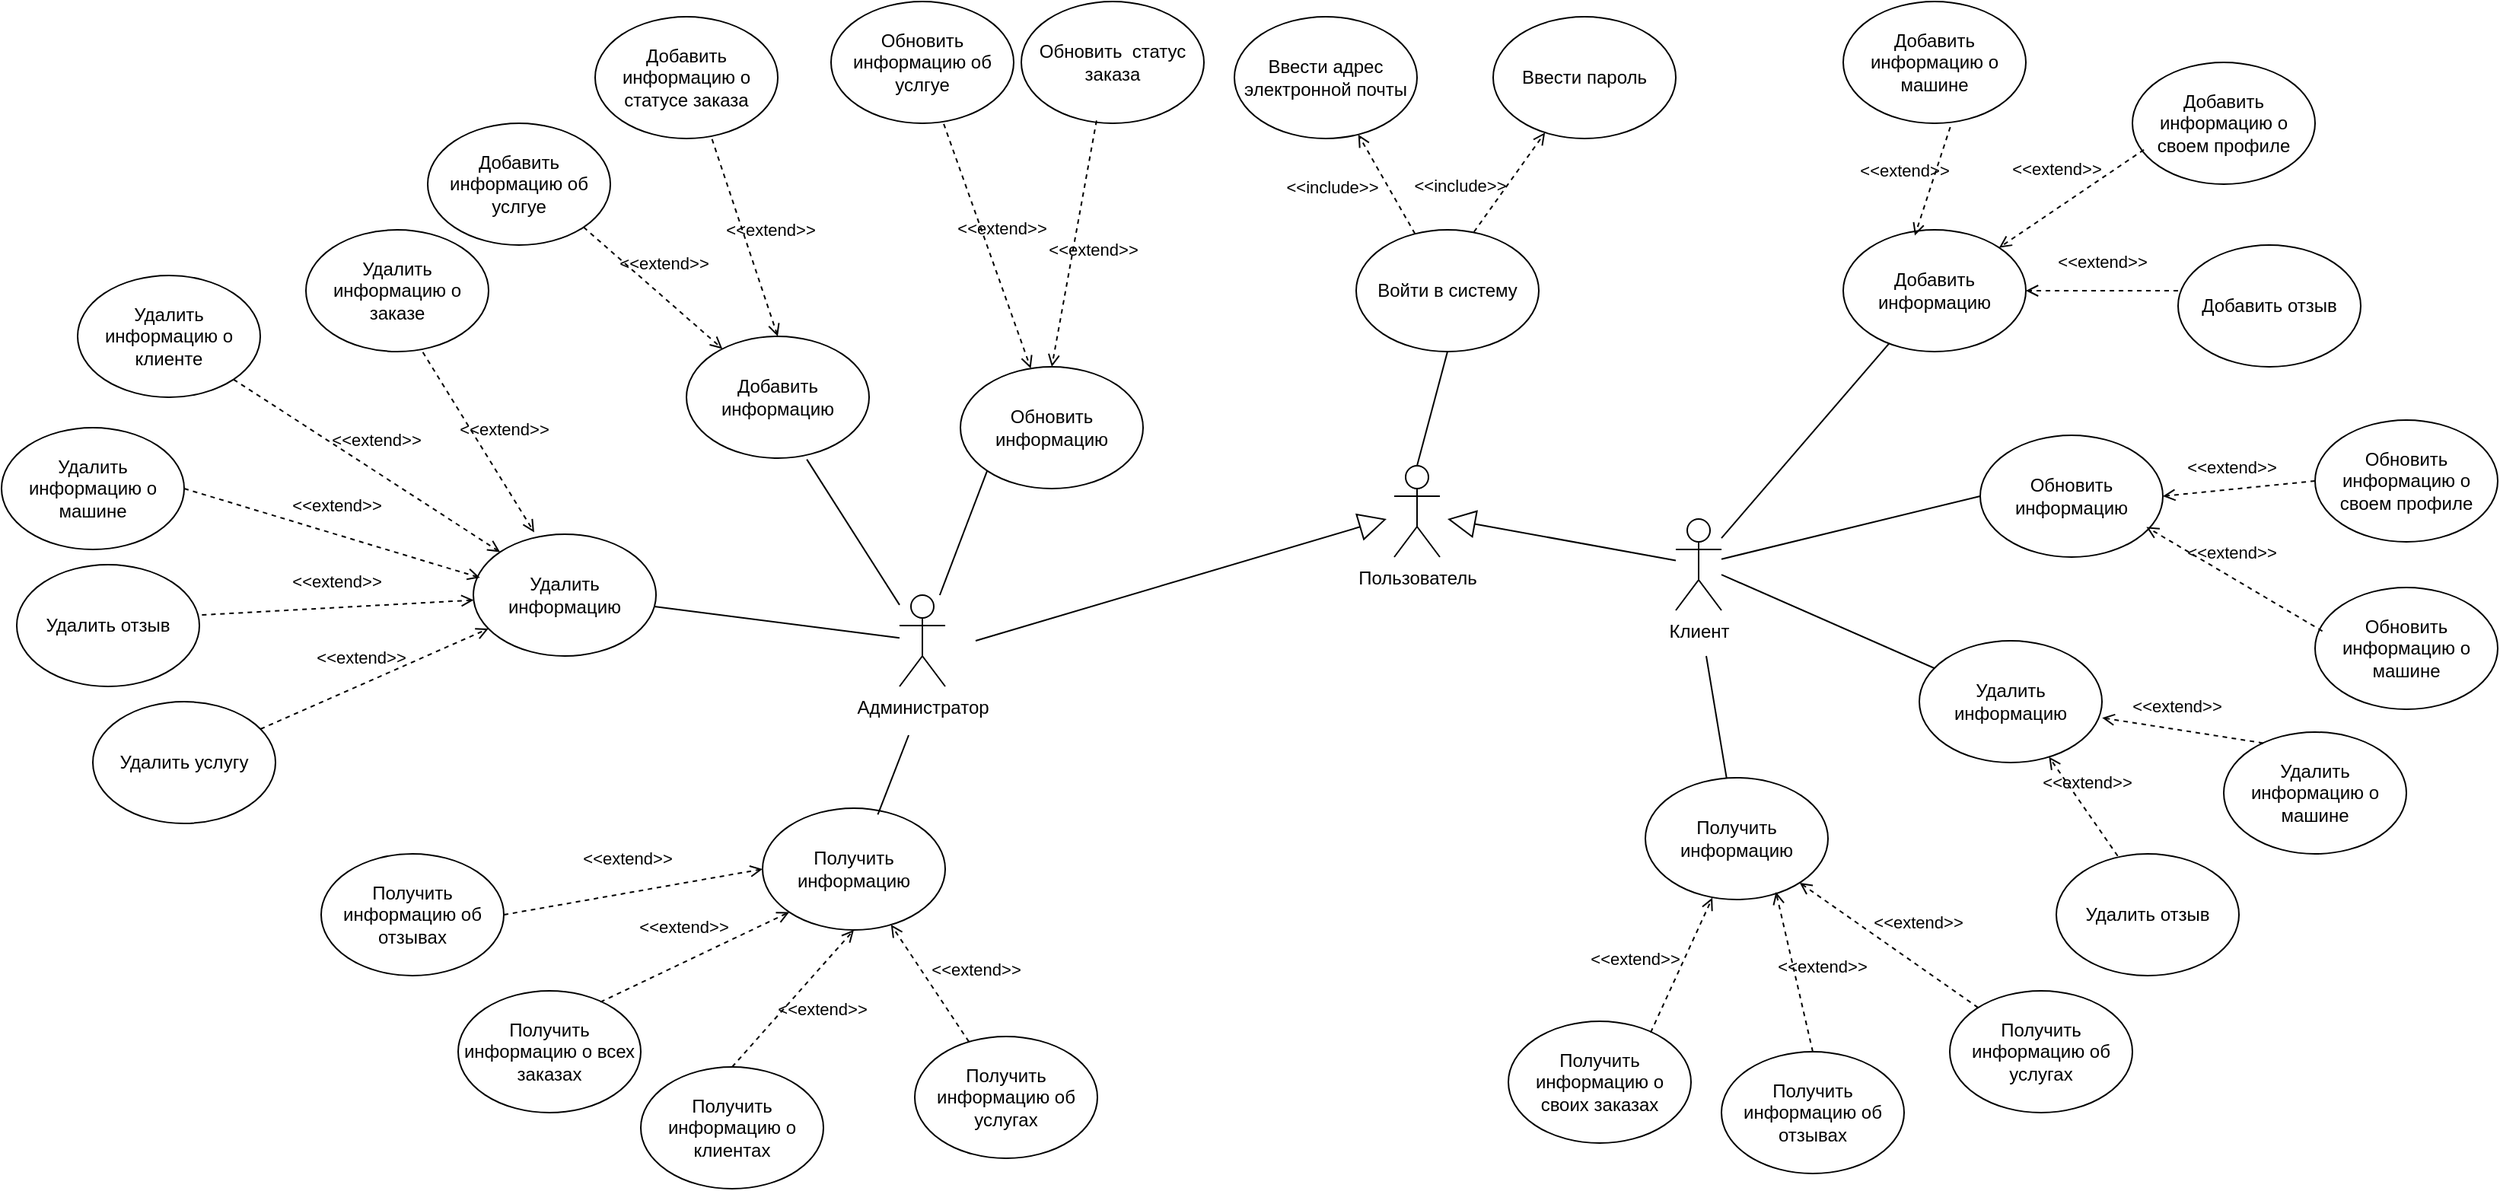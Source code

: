 <mxfile version="26.2.13">
  <diagram name="Страница — 1" id="2VasHox1lgphQIR1O_UY">
    <mxGraphModel dx="1780" dy="1059" grid="0" gridSize="10" guides="1" tooltips="1" connect="1" arrows="1" fold="1" page="1" pageScale="1" pageWidth="3300" pageHeight="4681" math="0" shadow="0">
      <root>
        <mxCell id="0" />
        <mxCell id="1" parent="0" />
        <mxCell id="fnvzzZn7yNRyyIZnE1CO-1" style="rounded=0;orthogonalLoop=1;jettySize=auto;html=1;entryX=0;entryY=1;entryDx=0;entryDy=0;endArrow=none;startFill=0;" edge="1" parent="1" source="fnvzzZn7yNRyyIZnE1CO-2" target="fnvzzZn7yNRyyIZnE1CO-69">
          <mxGeometry relative="1" as="geometry" />
        </mxCell>
        <mxCell id="fnvzzZn7yNRyyIZnE1CO-2" value="Администратор" style="shape=umlActor;verticalLabelPosition=bottom;verticalAlign=top;html=1;outlineConnect=0;" vertex="1" parent="1">
          <mxGeometry x="750" y="790" width="30" height="60" as="geometry" />
        </mxCell>
        <mxCell id="fnvzzZn7yNRyyIZnE1CO-3" style="rounded=0;orthogonalLoop=1;jettySize=auto;html=1;endArrow=none;startFill=0;entryX=0;entryY=0.5;entryDx=0;entryDy=0;" edge="1" parent="1" source="fnvzzZn7yNRyyIZnE1CO-7" target="fnvzzZn7yNRyyIZnE1CO-12">
          <mxGeometry relative="1" as="geometry">
            <mxPoint x="1450" y="770" as="targetPoint" />
          </mxGeometry>
        </mxCell>
        <mxCell id="fnvzzZn7yNRyyIZnE1CO-4" style="rounded=0;orthogonalLoop=1;jettySize=auto;html=1;endArrow=none;startFill=0;" edge="1" parent="1" target="fnvzzZn7yNRyyIZnE1CO-15">
          <mxGeometry relative="1" as="geometry">
            <mxPoint x="1280" y="830" as="sourcePoint" />
          </mxGeometry>
        </mxCell>
        <mxCell id="fnvzzZn7yNRyyIZnE1CO-5" style="rounded=0;orthogonalLoop=1;jettySize=auto;html=1;endArrow=none;startFill=0;" edge="1" parent="1" source="fnvzzZn7yNRyyIZnE1CO-7" target="fnvzzZn7yNRyyIZnE1CO-14">
          <mxGeometry relative="1" as="geometry" />
        </mxCell>
        <mxCell id="fnvzzZn7yNRyyIZnE1CO-6" style="rounded=0;orthogonalLoop=1;jettySize=auto;html=1;endArrow=none;startFill=0;" edge="1" parent="1" source="fnvzzZn7yNRyyIZnE1CO-7" target="fnvzzZn7yNRyyIZnE1CO-13">
          <mxGeometry relative="1" as="geometry" />
        </mxCell>
        <mxCell id="fnvzzZn7yNRyyIZnE1CO-7" value="Клиент" style="shape=umlActor;verticalLabelPosition=bottom;verticalAlign=top;html=1;outlineConnect=0;allowArrows=1;" vertex="1" parent="1">
          <mxGeometry x="1260" y="740" width="30" height="60" as="geometry" />
        </mxCell>
        <mxCell id="fnvzzZn7yNRyyIZnE1CO-8" style="rounded=0;orthogonalLoop=1;jettySize=auto;html=1;exitX=0.5;exitY=0;exitDx=0;exitDy=0;exitPerimeter=0;entryX=0.5;entryY=1;entryDx=0;entryDy=0;endArrow=none;startFill=0;" edge="1" parent="1" source="fnvzzZn7yNRyyIZnE1CO-9" target="fnvzzZn7yNRyyIZnE1CO-24">
          <mxGeometry relative="1" as="geometry" />
        </mxCell>
        <mxCell id="fnvzzZn7yNRyyIZnE1CO-9" value="Пользователь" style="shape=umlActor;verticalLabelPosition=bottom;verticalAlign=top;html=1;outlineConnect=0;" vertex="1" parent="1">
          <mxGeometry x="1075" y="705" width="30" height="60" as="geometry" />
        </mxCell>
        <mxCell id="fnvzzZn7yNRyyIZnE1CO-10" value="" style="endArrow=block;endSize=16;endFill=0;html=1;rounded=0;" edge="1" parent="1">
          <mxGeometry width="160" relative="1" as="geometry">
            <mxPoint x="800" y="820" as="sourcePoint" />
            <mxPoint x="1070" y="740" as="targetPoint" />
          </mxGeometry>
        </mxCell>
        <mxCell id="fnvzzZn7yNRyyIZnE1CO-11" value="" style="endArrow=block;endSize=16;endFill=0;html=1;rounded=0;" edge="1" parent="1" source="fnvzzZn7yNRyyIZnE1CO-7">
          <mxGeometry width="160" relative="1" as="geometry">
            <mxPoint x="1180" y="840" as="sourcePoint" />
            <mxPoint x="1110" y="740" as="targetPoint" />
          </mxGeometry>
        </mxCell>
        <mxCell id="fnvzzZn7yNRyyIZnE1CO-12" value="Обновить информацию" style="ellipse;whiteSpace=wrap;html=1;" vertex="1" parent="1">
          <mxGeometry x="1460" y="685" width="120" height="80" as="geometry" />
        </mxCell>
        <mxCell id="fnvzzZn7yNRyyIZnE1CO-13" value="Удалить информацию" style="ellipse;whiteSpace=wrap;html=1;" vertex="1" parent="1">
          <mxGeometry x="1420" y="820" width="120" height="80" as="geometry" />
        </mxCell>
        <mxCell id="fnvzzZn7yNRyyIZnE1CO-14" value="Добавить информацию" style="ellipse;whiteSpace=wrap;html=1;" vertex="1" parent="1">
          <mxGeometry x="1370" y="550" width="120" height="80" as="geometry" />
        </mxCell>
        <mxCell id="fnvzzZn7yNRyyIZnE1CO-15" value="Получить информацию" style="ellipse;whiteSpace=wrap;html=1;" vertex="1" parent="1">
          <mxGeometry x="1240" y="910" width="120" height="80" as="geometry" />
        </mxCell>
        <mxCell id="fnvzzZn7yNRyyIZnE1CO-16" value="&amp;lt;&amp;lt;extend&amp;gt;&amp;gt;" style="html=1;verticalAlign=bottom;labelBackgroundColor=none;endArrow=open;endFill=0;dashed=1;rounded=0;" edge="1" parent="1" source="fnvzzZn7yNRyyIZnE1CO-17" target="fnvzzZn7yNRyyIZnE1CO-15">
          <mxGeometry x="-0.172" y="-16" width="160" relative="1" as="geometry">
            <mxPoint x="1390" y="1080" as="sourcePoint" />
            <mxPoint x="1390" y="1120" as="targetPoint" />
            <mxPoint as="offset" />
          </mxGeometry>
        </mxCell>
        <mxCell id="fnvzzZn7yNRyyIZnE1CO-17" value="Получить информацию об услугах" style="ellipse;whiteSpace=wrap;html=1;" vertex="1" parent="1">
          <mxGeometry x="1440" y="1050" width="120" height="80" as="geometry" />
        </mxCell>
        <mxCell id="fnvzzZn7yNRyyIZnE1CO-18" value="Получить информацию об отзывах" style="ellipse;whiteSpace=wrap;html=1;" vertex="1" parent="1">
          <mxGeometry x="1290" y="1090" width="120" height="80" as="geometry" />
        </mxCell>
        <mxCell id="fnvzzZn7yNRyyIZnE1CO-19" value="&amp;lt;&amp;lt;extend&amp;gt;&amp;gt;" style="html=1;verticalAlign=bottom;labelBackgroundColor=none;endArrow=open;endFill=0;dashed=1;rounded=0;exitX=0.5;exitY=0;exitDx=0;exitDy=0;entryX=0.715;entryY=0.938;entryDx=0;entryDy=0;entryPerimeter=0;" edge="1" parent="1" source="fnvzzZn7yNRyyIZnE1CO-18" target="fnvzzZn7yNRyyIZnE1CO-15">
          <mxGeometry x="-0.172" y="-16" width="160" relative="1" as="geometry">
            <mxPoint x="1460" y="1068" as="sourcePoint" />
            <mxPoint x="1340" y="1013" as="targetPoint" />
            <mxPoint as="offset" />
          </mxGeometry>
        </mxCell>
        <mxCell id="fnvzzZn7yNRyyIZnE1CO-20" value="Получить информацию о своих заказах" style="ellipse;whiteSpace=wrap;html=1;" vertex="1" parent="1">
          <mxGeometry x="1150" y="1070" width="120" height="80" as="geometry" />
        </mxCell>
        <mxCell id="fnvzzZn7yNRyyIZnE1CO-21" value="&amp;lt;&amp;lt;extend&amp;gt;&amp;gt;" style="html=1;verticalAlign=bottom;labelBackgroundColor=none;endArrow=open;endFill=0;dashed=1;rounded=0;exitX=0.779;exitY=0.092;exitDx=0;exitDy=0;entryX=0.367;entryY=0.985;entryDx=0;entryDy=0;entryPerimeter=0;exitPerimeter=0;" edge="1" parent="1" source="fnvzzZn7yNRyyIZnE1CO-20" target="fnvzzZn7yNRyyIZnE1CO-15">
          <mxGeometry x="-0.338" y="26" width="160" relative="1" as="geometry">
            <mxPoint x="1360" y="1110" as="sourcePoint" />
            <mxPoint x="1316" y="1025" as="targetPoint" />
            <mxPoint y="1" as="offset" />
          </mxGeometry>
        </mxCell>
        <mxCell id="fnvzzZn7yNRyyIZnE1CO-22" value="Добавить информацию о машине" style="ellipse;whiteSpace=wrap;html=1;" vertex="1" parent="1">
          <mxGeometry x="1370" y="400" width="120" height="80" as="geometry" />
        </mxCell>
        <mxCell id="fnvzzZn7yNRyyIZnE1CO-23" value="Добавить информацию о своем профиле" style="ellipse;whiteSpace=wrap;html=1;" vertex="1" parent="1">
          <mxGeometry x="1560" y="440" width="120" height="80" as="geometry" />
        </mxCell>
        <mxCell id="fnvzzZn7yNRyyIZnE1CO-24" value="Войти в систему" style="ellipse;whiteSpace=wrap;html=1;" vertex="1" parent="1">
          <mxGeometry x="1050" y="550" width="120" height="80" as="geometry" />
        </mxCell>
        <mxCell id="fnvzzZn7yNRyyIZnE1CO-25" value="Ввести пароль" style="ellipse;whiteSpace=wrap;html=1;" vertex="1" parent="1">
          <mxGeometry x="1140" y="410" width="120" height="80" as="geometry" />
        </mxCell>
        <mxCell id="fnvzzZn7yNRyyIZnE1CO-26" value="Ввести адрес электронной почты" style="ellipse;whiteSpace=wrap;html=1;" vertex="1" parent="1">
          <mxGeometry x="970" y="410" width="120" height="80" as="geometry" />
        </mxCell>
        <mxCell id="fnvzzZn7yNRyyIZnE1CO-27" value="&amp;lt;&amp;lt;include&amp;gt;&amp;gt;" style="html=1;verticalAlign=bottom;labelBackgroundColor=none;endArrow=open;endFill=0;dashed=1;rounded=0;exitX=0.645;exitY=0.017;exitDx=0;exitDy=0;exitPerimeter=0;" edge="1" parent="1" source="fnvzzZn7yNRyyIZnE1CO-24" target="fnvzzZn7yNRyyIZnE1CO-25">
          <mxGeometry x="-0.685" y="20" width="160" relative="1" as="geometry">
            <mxPoint x="880" y="545" as="sourcePoint" />
            <mxPoint x="1040" y="545" as="targetPoint" />
            <mxPoint as="offset" />
          </mxGeometry>
        </mxCell>
        <mxCell id="fnvzzZn7yNRyyIZnE1CO-28" value="&amp;lt;&amp;lt;include&amp;gt;&amp;gt;" style="html=1;verticalAlign=bottom;labelBackgroundColor=none;endArrow=open;endFill=0;dashed=1;rounded=0;" edge="1" parent="1" source="fnvzzZn7yNRyyIZnE1CO-24" target="fnvzzZn7yNRyyIZnE1CO-26">
          <mxGeometry x="0.217" y="37" width="160" relative="1" as="geometry">
            <mxPoint x="971" y="375" as="sourcePoint" />
            <mxPoint x="1060" y="425" as="targetPoint" />
            <mxPoint as="offset" />
          </mxGeometry>
        </mxCell>
        <mxCell id="fnvzzZn7yNRyyIZnE1CO-29" value="&amp;lt;&amp;lt;extend&amp;gt;&amp;gt;" style="html=1;verticalAlign=bottom;labelBackgroundColor=none;endArrow=open;endFill=0;dashed=1;rounded=0;exitX=0.586;exitY=1.031;exitDx=0;exitDy=0;exitPerimeter=0;entryX=0.392;entryY=0.047;entryDx=0;entryDy=0;entryPerimeter=0;" edge="1" parent="1" source="fnvzzZn7yNRyyIZnE1CO-22" target="fnvzzZn7yNRyyIZnE1CO-14">
          <mxGeometry x="0.202" y="-17" width="160" relative="1" as="geometry">
            <mxPoint x="1562" y="730" as="sourcePoint" />
            <mxPoint x="1460" y="650" as="targetPoint" />
            <mxPoint as="offset" />
          </mxGeometry>
        </mxCell>
        <mxCell id="fnvzzZn7yNRyyIZnE1CO-30" value="&amp;lt;&amp;lt;extend&amp;gt;&amp;gt;" style="html=1;verticalAlign=bottom;labelBackgroundColor=none;endArrow=open;endFill=0;dashed=1;rounded=0;exitX=0.063;exitY=0.717;exitDx=0;exitDy=0;exitPerimeter=0;entryX=1;entryY=0;entryDx=0;entryDy=0;" edge="1" parent="1" source="fnvzzZn7yNRyyIZnE1CO-23" target="fnvzzZn7yNRyyIZnE1CO-14">
          <mxGeometry x="0.051" y="-13" width="160" relative="1" as="geometry">
            <mxPoint x="1450" y="492" as="sourcePoint" />
            <mxPoint x="1427" y="564" as="targetPoint" />
            <mxPoint y="-1" as="offset" />
          </mxGeometry>
        </mxCell>
        <mxCell id="fnvzzZn7yNRyyIZnE1CO-31" value="Добавить отзыв" style="ellipse;whiteSpace=wrap;html=1;" vertex="1" parent="1">
          <mxGeometry x="1590" y="560" width="120" height="80" as="geometry" />
        </mxCell>
        <mxCell id="fnvzzZn7yNRyyIZnE1CO-32" value="&amp;lt;&amp;lt;extend&amp;gt;&amp;gt;" style="html=1;verticalAlign=bottom;labelBackgroundColor=none;endArrow=open;endFill=0;dashed=1;rounded=0;exitX=0;exitY=0.375;exitDx=0;exitDy=0;exitPerimeter=0;entryX=1;entryY=0.5;entryDx=0;entryDy=0;" edge="1" parent="1" source="fnvzzZn7yNRyyIZnE1CO-31" target="fnvzzZn7yNRyyIZnE1CO-14">
          <mxGeometry y="-10" width="160" relative="1" as="geometry">
            <mxPoint x="1578" y="507" as="sourcePoint" />
            <mxPoint x="1482" y="572" as="targetPoint" />
            <mxPoint as="offset" />
          </mxGeometry>
        </mxCell>
        <mxCell id="fnvzzZn7yNRyyIZnE1CO-33" value="Обновить информацию о своем профиле" style="ellipse;whiteSpace=wrap;html=1;" vertex="1" parent="1">
          <mxGeometry x="1680" y="675" width="120" height="80" as="geometry" />
        </mxCell>
        <mxCell id="fnvzzZn7yNRyyIZnE1CO-34" value="&amp;lt;&amp;lt;extend&amp;gt;&amp;gt;" style="html=1;verticalAlign=bottom;labelBackgroundColor=none;endArrow=open;endFill=0;dashed=1;rounded=0;exitX=0;exitY=0.5;exitDx=0;exitDy=0;entryX=1;entryY=0.5;entryDx=0;entryDy=0;" edge="1" parent="1" source="fnvzzZn7yNRyyIZnE1CO-33" target="fnvzzZn7yNRyyIZnE1CO-12">
          <mxGeometry x="0.098" y="-6" width="160" relative="1" as="geometry">
            <mxPoint x="1620" y="635" as="sourcePoint" />
            <mxPoint x="1597" y="707" as="targetPoint" />
            <mxPoint as="offset" />
          </mxGeometry>
        </mxCell>
        <mxCell id="fnvzzZn7yNRyyIZnE1CO-35" value="Обновить информацию о машине" style="ellipse;whiteSpace=wrap;html=1;" vertex="1" parent="1">
          <mxGeometry x="1680" y="785" width="120" height="80" as="geometry" />
        </mxCell>
        <mxCell id="fnvzzZn7yNRyyIZnE1CO-36" value="&amp;lt;&amp;lt;extend&amp;gt;&amp;gt;" style="html=1;verticalAlign=bottom;labelBackgroundColor=none;endArrow=open;endFill=0;dashed=1;rounded=0;exitX=0.04;exitY=0.358;exitDx=0;exitDy=0;entryX=0.91;entryY=0.753;entryDx=0;entryDy=0;exitPerimeter=0;entryPerimeter=0;" edge="1" parent="1" source="fnvzzZn7yNRyyIZnE1CO-35" target="fnvzzZn7yNRyyIZnE1CO-12">
          <mxGeometry x="0.098" y="-6" width="160" relative="1" as="geometry">
            <mxPoint x="1690" y="725" as="sourcePoint" />
            <mxPoint x="1590" y="735" as="targetPoint" />
            <mxPoint as="offset" />
          </mxGeometry>
        </mxCell>
        <mxCell id="fnvzzZn7yNRyyIZnE1CO-37" value="Удалить отзыв" style="ellipse;whiteSpace=wrap;html=1;" vertex="1" parent="1">
          <mxGeometry x="1510" y="960" width="120" height="80" as="geometry" />
        </mxCell>
        <mxCell id="fnvzzZn7yNRyyIZnE1CO-38" value="Удалить информацию о машине" style="ellipse;whiteSpace=wrap;html=1;" vertex="1" parent="1">
          <mxGeometry x="1620" y="880" width="120" height="80" as="geometry" />
        </mxCell>
        <mxCell id="fnvzzZn7yNRyyIZnE1CO-39" value="&amp;lt;&amp;lt;extend&amp;gt;&amp;gt;" style="html=1;verticalAlign=bottom;labelBackgroundColor=none;endArrow=open;endFill=0;dashed=1;rounded=0;exitX=0.336;exitY=0.017;exitDx=0;exitDy=0;exitPerimeter=0;" edge="1" parent="1" source="fnvzzZn7yNRyyIZnE1CO-37" target="fnvzzZn7yNRyyIZnE1CO-13">
          <mxGeometry x="0.098" y="-6" width="160" relative="1" as="geometry">
            <mxPoint x="1725" y="869" as="sourcePoint" />
            <mxPoint x="1609" y="800" as="targetPoint" />
            <mxPoint as="offset" />
          </mxGeometry>
        </mxCell>
        <mxCell id="fnvzzZn7yNRyyIZnE1CO-40" value="&amp;lt;&amp;lt;extend&amp;gt;&amp;gt;" style="html=1;verticalAlign=bottom;labelBackgroundColor=none;endArrow=open;endFill=0;dashed=1;rounded=0;exitX=0.216;exitY=0.09;exitDx=0;exitDy=0;entryX=1.001;entryY=0.633;entryDx=0;entryDy=0;exitPerimeter=0;entryPerimeter=0;" edge="1" parent="1" source="fnvzzZn7yNRyyIZnE1CO-38" target="fnvzzZn7yNRyyIZnE1CO-13">
          <mxGeometry x="0.098" y="-6" width="160" relative="1" as="geometry">
            <mxPoint x="1686" y="949" as="sourcePoint" />
            <mxPoint x="1570" y="880" as="targetPoint" />
            <mxPoint as="offset" />
          </mxGeometry>
        </mxCell>
        <mxCell id="fnvzzZn7yNRyyIZnE1CO-41" value="Добавить информацию" style="ellipse;whiteSpace=wrap;html=1;" vertex="1" parent="1">
          <mxGeometry x="610" y="620" width="120" height="80" as="geometry" />
        </mxCell>
        <mxCell id="fnvzzZn7yNRyyIZnE1CO-42" value="Получить информацию" style="ellipse;whiteSpace=wrap;html=1;" vertex="1" parent="1">
          <mxGeometry x="660" y="930" width="120" height="80" as="geometry" />
        </mxCell>
        <mxCell id="fnvzzZn7yNRyyIZnE1CO-43" value="&amp;lt;&amp;lt;extend&amp;gt;&amp;gt;" style="html=1;verticalAlign=bottom;labelBackgroundColor=none;endArrow=open;endFill=0;dashed=1;rounded=0;" edge="1" parent="1" source="fnvzzZn7yNRyyIZnE1CO-44" target="fnvzzZn7yNRyyIZnE1CO-42">
          <mxGeometry x="-0.355" y="-25" width="160" relative="1" as="geometry">
            <mxPoint x="700" y="1270" as="sourcePoint" />
            <mxPoint x="700" y="1310" as="targetPoint" />
            <mxPoint as="offset" />
          </mxGeometry>
        </mxCell>
        <mxCell id="fnvzzZn7yNRyyIZnE1CO-44" value="Получить информацию об услугах" style="ellipse;whiteSpace=wrap;html=1;" vertex="1" parent="1">
          <mxGeometry x="760" y="1080" width="120" height="80" as="geometry" />
        </mxCell>
        <mxCell id="fnvzzZn7yNRyyIZnE1CO-45" value="Получить информацию о клиентах" style="ellipse;whiteSpace=wrap;html=1;" vertex="1" parent="1">
          <mxGeometry x="580" y="1100" width="120" height="80" as="geometry" />
        </mxCell>
        <mxCell id="fnvzzZn7yNRyyIZnE1CO-46" value="&amp;lt;&amp;lt;extend&amp;gt;&amp;gt;" style="html=1;verticalAlign=bottom;labelBackgroundColor=none;endArrow=open;endFill=0;dashed=1;rounded=0;exitX=0.5;exitY=0;exitDx=0;exitDy=0;entryX=0.5;entryY=1;entryDx=0;entryDy=0;" edge="1" parent="1" source="fnvzzZn7yNRyyIZnE1CO-45" target="fnvzzZn7yNRyyIZnE1CO-42">
          <mxGeometry x="0.005" y="-25" width="160" relative="1" as="geometry">
            <mxPoint x="770" y="1258" as="sourcePoint" />
            <mxPoint x="650" y="1203" as="targetPoint" />
            <mxPoint as="offset" />
          </mxGeometry>
        </mxCell>
        <mxCell id="fnvzzZn7yNRyyIZnE1CO-47" value="Получить информацию о всех заказах" style="ellipse;whiteSpace=wrap;html=1;" vertex="1" parent="1">
          <mxGeometry x="460" y="1050" width="120" height="80" as="geometry" />
        </mxCell>
        <mxCell id="fnvzzZn7yNRyyIZnE1CO-48" value="&amp;lt;&amp;lt;extend&amp;gt;&amp;gt;" style="html=1;verticalAlign=bottom;labelBackgroundColor=none;endArrow=open;endFill=0;dashed=1;rounded=0;exitX=0.779;exitY=0.092;exitDx=0;exitDy=0;entryX=0;entryY=1;entryDx=0;entryDy=0;exitPerimeter=0;" edge="1" parent="1" source="fnvzzZn7yNRyyIZnE1CO-47" target="fnvzzZn7yNRyyIZnE1CO-42">
          <mxGeometry x="-0.018" y="14" width="160" relative="1" as="geometry">
            <mxPoint x="670" y="1300" as="sourcePoint" />
            <mxPoint x="626" y="1215" as="targetPoint" />
            <mxPoint y="1" as="offset" />
          </mxGeometry>
        </mxCell>
        <mxCell id="fnvzzZn7yNRyyIZnE1CO-49" style="rounded=0;orthogonalLoop=1;jettySize=auto;html=1;entryX=0.631;entryY=0.053;entryDx=0;entryDy=0;entryPerimeter=0;endArrow=none;startFill=0;" edge="1" parent="1" target="fnvzzZn7yNRyyIZnE1CO-42">
          <mxGeometry relative="1" as="geometry">
            <mxPoint x="756" y="882" as="sourcePoint" />
          </mxGeometry>
        </mxCell>
        <mxCell id="fnvzzZn7yNRyyIZnE1CO-50" value="Получить информацию об отзывах" style="ellipse;whiteSpace=wrap;html=1;" vertex="1" parent="1">
          <mxGeometry x="370" y="960" width="120" height="80" as="geometry" />
        </mxCell>
        <mxCell id="fnvzzZn7yNRyyIZnE1CO-51" value="&amp;lt;&amp;lt;extend&amp;gt;&amp;gt;" style="html=1;verticalAlign=bottom;labelBackgroundColor=none;endArrow=open;endFill=0;dashed=1;rounded=0;exitX=1;exitY=0.5;exitDx=0;exitDy=0;entryX=0;entryY=0.5;entryDx=0;entryDy=0;" edge="1" parent="1" source="fnvzzZn7yNRyyIZnE1CO-50" target="fnvzzZn7yNRyyIZnE1CO-42">
          <mxGeometry x="-0.018" y="14" width="160" relative="1" as="geometry">
            <mxPoint x="500" y="1020" as="sourcePoint" />
            <mxPoint x="611" y="976" as="targetPoint" />
            <mxPoint y="1" as="offset" />
          </mxGeometry>
        </mxCell>
        <mxCell id="fnvzzZn7yNRyyIZnE1CO-52" style="rounded=0;orthogonalLoop=1;jettySize=auto;html=1;endArrow=none;startFill=0;" edge="1" parent="1" source="fnvzzZn7yNRyyIZnE1CO-2" target="fnvzzZn7yNRyyIZnE1CO-53">
          <mxGeometry relative="1" as="geometry">
            <mxPoint x="579.64" y="790" as="targetPoint" />
          </mxGeometry>
        </mxCell>
        <mxCell id="fnvzzZn7yNRyyIZnE1CO-53" value="Удалить информацию" style="ellipse;whiteSpace=wrap;html=1;" vertex="1" parent="1">
          <mxGeometry x="470" y="750" width="120" height="80" as="geometry" />
        </mxCell>
        <mxCell id="fnvzzZn7yNRyyIZnE1CO-54" value="Удалить отзыв" style="ellipse;whiteSpace=wrap;html=1;" vertex="1" parent="1">
          <mxGeometry x="170" y="770" width="120" height="80" as="geometry" />
        </mxCell>
        <mxCell id="fnvzzZn7yNRyyIZnE1CO-55" value="Удалить информацию о машине" style="ellipse;whiteSpace=wrap;html=1;" vertex="1" parent="1">
          <mxGeometry x="160" y="680" width="120" height="80" as="geometry" />
        </mxCell>
        <mxCell id="fnvzzZn7yNRyyIZnE1CO-56" value="&amp;lt;&amp;lt;extend&amp;gt;&amp;gt;" style="html=1;verticalAlign=bottom;labelBackgroundColor=none;endArrow=open;endFill=0;dashed=1;rounded=0;exitX=1.014;exitY=0.413;exitDx=0;exitDy=0;exitPerimeter=0;" edge="1" parent="1" source="fnvzzZn7yNRyyIZnE1CO-54" target="fnvzzZn7yNRyyIZnE1CO-53">
          <mxGeometry x="-0.005" y="8" width="160" relative="1" as="geometry">
            <mxPoint x="175" y="649" as="sourcePoint" />
            <mxPoint x="59" y="580" as="targetPoint" />
            <mxPoint as="offset" />
          </mxGeometry>
        </mxCell>
        <mxCell id="fnvzzZn7yNRyyIZnE1CO-57" value="&amp;lt;&amp;lt;extend&amp;gt;&amp;gt;" style="html=1;verticalAlign=bottom;labelBackgroundColor=none;endArrow=open;endFill=0;dashed=1;rounded=0;exitX=1;exitY=0.5;exitDx=0;exitDy=0;entryX=0.036;entryY=0.357;entryDx=0;entryDy=0;entryPerimeter=0;" edge="1" parent="1" source="fnvzzZn7yNRyyIZnE1CO-55" target="fnvzzZn7yNRyyIZnE1CO-53">
          <mxGeometry x="0.0" y="10" width="160" relative="1" as="geometry">
            <mxPoint x="136" y="729" as="sourcePoint" />
            <mxPoint x="20" y="660" as="targetPoint" />
            <mxPoint as="offset" />
          </mxGeometry>
        </mxCell>
        <mxCell id="fnvzzZn7yNRyyIZnE1CO-58" value="Удалить услугу" style="ellipse;whiteSpace=wrap;html=1;" vertex="1" parent="1">
          <mxGeometry x="220" y="860" width="120" height="80" as="geometry" />
        </mxCell>
        <mxCell id="fnvzzZn7yNRyyIZnE1CO-59" value="&amp;lt;&amp;lt;extend&amp;gt;&amp;gt;" style="html=1;verticalAlign=bottom;labelBackgroundColor=none;endArrow=open;endFill=0;dashed=1;rounded=0;" edge="1" parent="1" source="fnvzzZn7yNRyyIZnE1CO-58" target="fnvzzZn7yNRyyIZnE1CO-53">
          <mxGeometry x="-0.079" y="8" width="160" relative="1" as="geometry">
            <mxPoint x="302" y="813" as="sourcePoint" />
            <mxPoint x="480" y="803" as="targetPoint" />
            <mxPoint as="offset" />
          </mxGeometry>
        </mxCell>
        <mxCell id="fnvzzZn7yNRyyIZnE1CO-60" value="Удалить информацию о клиенте" style="ellipse;whiteSpace=wrap;html=1;" vertex="1" parent="1">
          <mxGeometry x="210" y="580" width="120" height="80" as="geometry" />
        </mxCell>
        <mxCell id="fnvzzZn7yNRyyIZnE1CO-61" value="&amp;lt;&amp;lt;extend&amp;gt;&amp;gt;" style="html=1;verticalAlign=bottom;labelBackgroundColor=none;endArrow=open;endFill=0;dashed=1;rounded=0;exitX=1;exitY=1;exitDx=0;exitDy=0;entryX=0;entryY=0;entryDx=0;entryDy=0;" edge="1" parent="1" source="fnvzzZn7yNRyyIZnE1CO-60" target="fnvzzZn7yNRyyIZnE1CO-53">
          <mxGeometry x="0.0" y="10" width="160" relative="1" as="geometry">
            <mxPoint x="290" y="730" as="sourcePoint" />
            <mxPoint x="484" y="789" as="targetPoint" />
            <mxPoint as="offset" />
          </mxGeometry>
        </mxCell>
        <mxCell id="fnvzzZn7yNRyyIZnE1CO-62" value="Удалить информацию о заказе" style="ellipse;whiteSpace=wrap;html=1;" vertex="1" parent="1">
          <mxGeometry x="360" y="550" width="120" height="80" as="geometry" />
        </mxCell>
        <mxCell id="fnvzzZn7yNRyyIZnE1CO-63" value="&amp;lt;&amp;lt;extend&amp;gt;&amp;gt;" style="html=1;verticalAlign=bottom;labelBackgroundColor=none;endArrow=open;endFill=0;dashed=1;rounded=0;exitX=0.64;exitY=1.005;exitDx=0;exitDy=0;entryX=0.333;entryY=-0.016;entryDx=0;entryDy=0;exitPerimeter=0;entryPerimeter=0;" edge="1" parent="1" source="fnvzzZn7yNRyyIZnE1CO-62" target="fnvzzZn7yNRyyIZnE1CO-53">
          <mxGeometry x="0.131" y="14" width="160" relative="1" as="geometry">
            <mxPoint x="322" y="658" as="sourcePoint" />
            <mxPoint x="498" y="772" as="targetPoint" />
            <mxPoint as="offset" />
          </mxGeometry>
        </mxCell>
        <mxCell id="fnvzzZn7yNRyyIZnE1CO-64" value="Добавить информацию об услгуе" style="ellipse;whiteSpace=wrap;html=1;" vertex="1" parent="1">
          <mxGeometry x="440" y="480" width="120" height="80" as="geometry" />
        </mxCell>
        <mxCell id="fnvzzZn7yNRyyIZnE1CO-65" value="&amp;lt;&amp;lt;extend&amp;gt;&amp;gt;" style="html=1;verticalAlign=bottom;labelBackgroundColor=none;endArrow=open;endFill=0;dashed=1;rounded=0;exitX=1;exitY=1;exitDx=0;exitDy=0;" edge="1" parent="1" source="fnvzzZn7yNRyyIZnE1CO-64" target="fnvzzZn7yNRyyIZnE1CO-41">
          <mxGeometry x="0.0" y="10" width="160" relative="1" as="geometry">
            <mxPoint x="30" y="310" as="sourcePoint" />
            <mxPoint x="227.574" y="341.716" as="targetPoint" />
            <mxPoint as="offset" />
          </mxGeometry>
        </mxCell>
        <mxCell id="fnvzzZn7yNRyyIZnE1CO-66" value="Добавить информацию о статусе заказа" style="ellipse;whiteSpace=wrap;html=1;" vertex="1" parent="1">
          <mxGeometry x="550" y="410" width="120" height="80" as="geometry" />
        </mxCell>
        <mxCell id="fnvzzZn7yNRyyIZnE1CO-67" value="&amp;lt;&amp;lt;extend&amp;gt;&amp;gt;" style="html=1;verticalAlign=bottom;labelBackgroundColor=none;endArrow=open;endFill=0;dashed=1;rounded=0;exitX=0.64;exitY=1.005;exitDx=0;exitDy=0;entryX=0.5;entryY=0;entryDx=0;entryDy=0;exitPerimeter=0;" edge="1" parent="1" source="fnvzzZn7yNRyyIZnE1CO-66" target="fnvzzZn7yNRyyIZnE1CO-41">
          <mxGeometry x="0.131" y="14" width="160" relative="1" as="geometry">
            <mxPoint x="62" y="238" as="sourcePoint" />
            <mxPoint x="249.96" y="328.72" as="targetPoint" />
            <mxPoint as="offset" />
          </mxGeometry>
        </mxCell>
        <mxCell id="fnvzzZn7yNRyyIZnE1CO-68" style="rounded=0;orthogonalLoop=1;jettySize=auto;html=1;entryX=0.659;entryY=1.01;entryDx=0;entryDy=0;entryPerimeter=0;endArrow=none;startFill=0;" edge="1" parent="1" source="fnvzzZn7yNRyyIZnE1CO-2" target="fnvzzZn7yNRyyIZnE1CO-41">
          <mxGeometry relative="1" as="geometry" />
        </mxCell>
        <mxCell id="fnvzzZn7yNRyyIZnE1CO-69" value="Обновить информацию" style="ellipse;whiteSpace=wrap;html=1;" vertex="1" parent="1">
          <mxGeometry x="790" y="640" width="120" height="80" as="geometry" />
        </mxCell>
        <mxCell id="fnvzzZn7yNRyyIZnE1CO-70" value="Обновить информацию об услгуе" style="ellipse;whiteSpace=wrap;html=1;" vertex="1" parent="1">
          <mxGeometry x="705" y="400" width="120" height="80" as="geometry" />
        </mxCell>
        <mxCell id="fnvzzZn7yNRyyIZnE1CO-71" value="&amp;lt;&amp;lt;extend&amp;gt;&amp;gt;" style="html=1;verticalAlign=bottom;labelBackgroundColor=none;endArrow=open;endFill=0;dashed=1;rounded=0;exitX=0.617;exitY=1.005;exitDx=0;exitDy=0;exitPerimeter=0;" edge="1" parent="1" source="fnvzzZn7yNRyyIZnE1CO-70" target="fnvzzZn7yNRyyIZnE1CO-69">
          <mxGeometry x="0.0" y="10" width="160" relative="1" as="geometry">
            <mxPoint x="400" y="450" as="sourcePoint" />
            <mxPoint x="597.574" y="481.716" as="targetPoint" />
            <mxPoint as="offset" />
          </mxGeometry>
        </mxCell>
        <mxCell id="fnvzzZn7yNRyyIZnE1CO-72" value="Обновить&amp;nbsp; статус заказа" style="ellipse;whiteSpace=wrap;html=1;" vertex="1" parent="1">
          <mxGeometry x="830" y="400" width="120" height="80" as="geometry" />
        </mxCell>
        <mxCell id="fnvzzZn7yNRyyIZnE1CO-73" value="&amp;lt;&amp;lt;extend&amp;gt;&amp;gt;" style="html=1;verticalAlign=bottom;labelBackgroundColor=none;endArrow=open;endFill=0;dashed=1;rounded=0;exitX=0.412;exitY=0.977;exitDx=0;exitDy=0;entryX=0.5;entryY=0;entryDx=0;entryDy=0;exitPerimeter=0;" edge="1" parent="1" source="fnvzzZn7yNRyyIZnE1CO-72" target="fnvzzZn7yNRyyIZnE1CO-69">
          <mxGeometry x="0.131" y="14" width="160" relative="1" as="geometry">
            <mxPoint x="432" y="378" as="sourcePoint" />
            <mxPoint x="619.96" y="468.72" as="targetPoint" />
            <mxPoint as="offset" />
          </mxGeometry>
        </mxCell>
      </root>
    </mxGraphModel>
  </diagram>
</mxfile>
